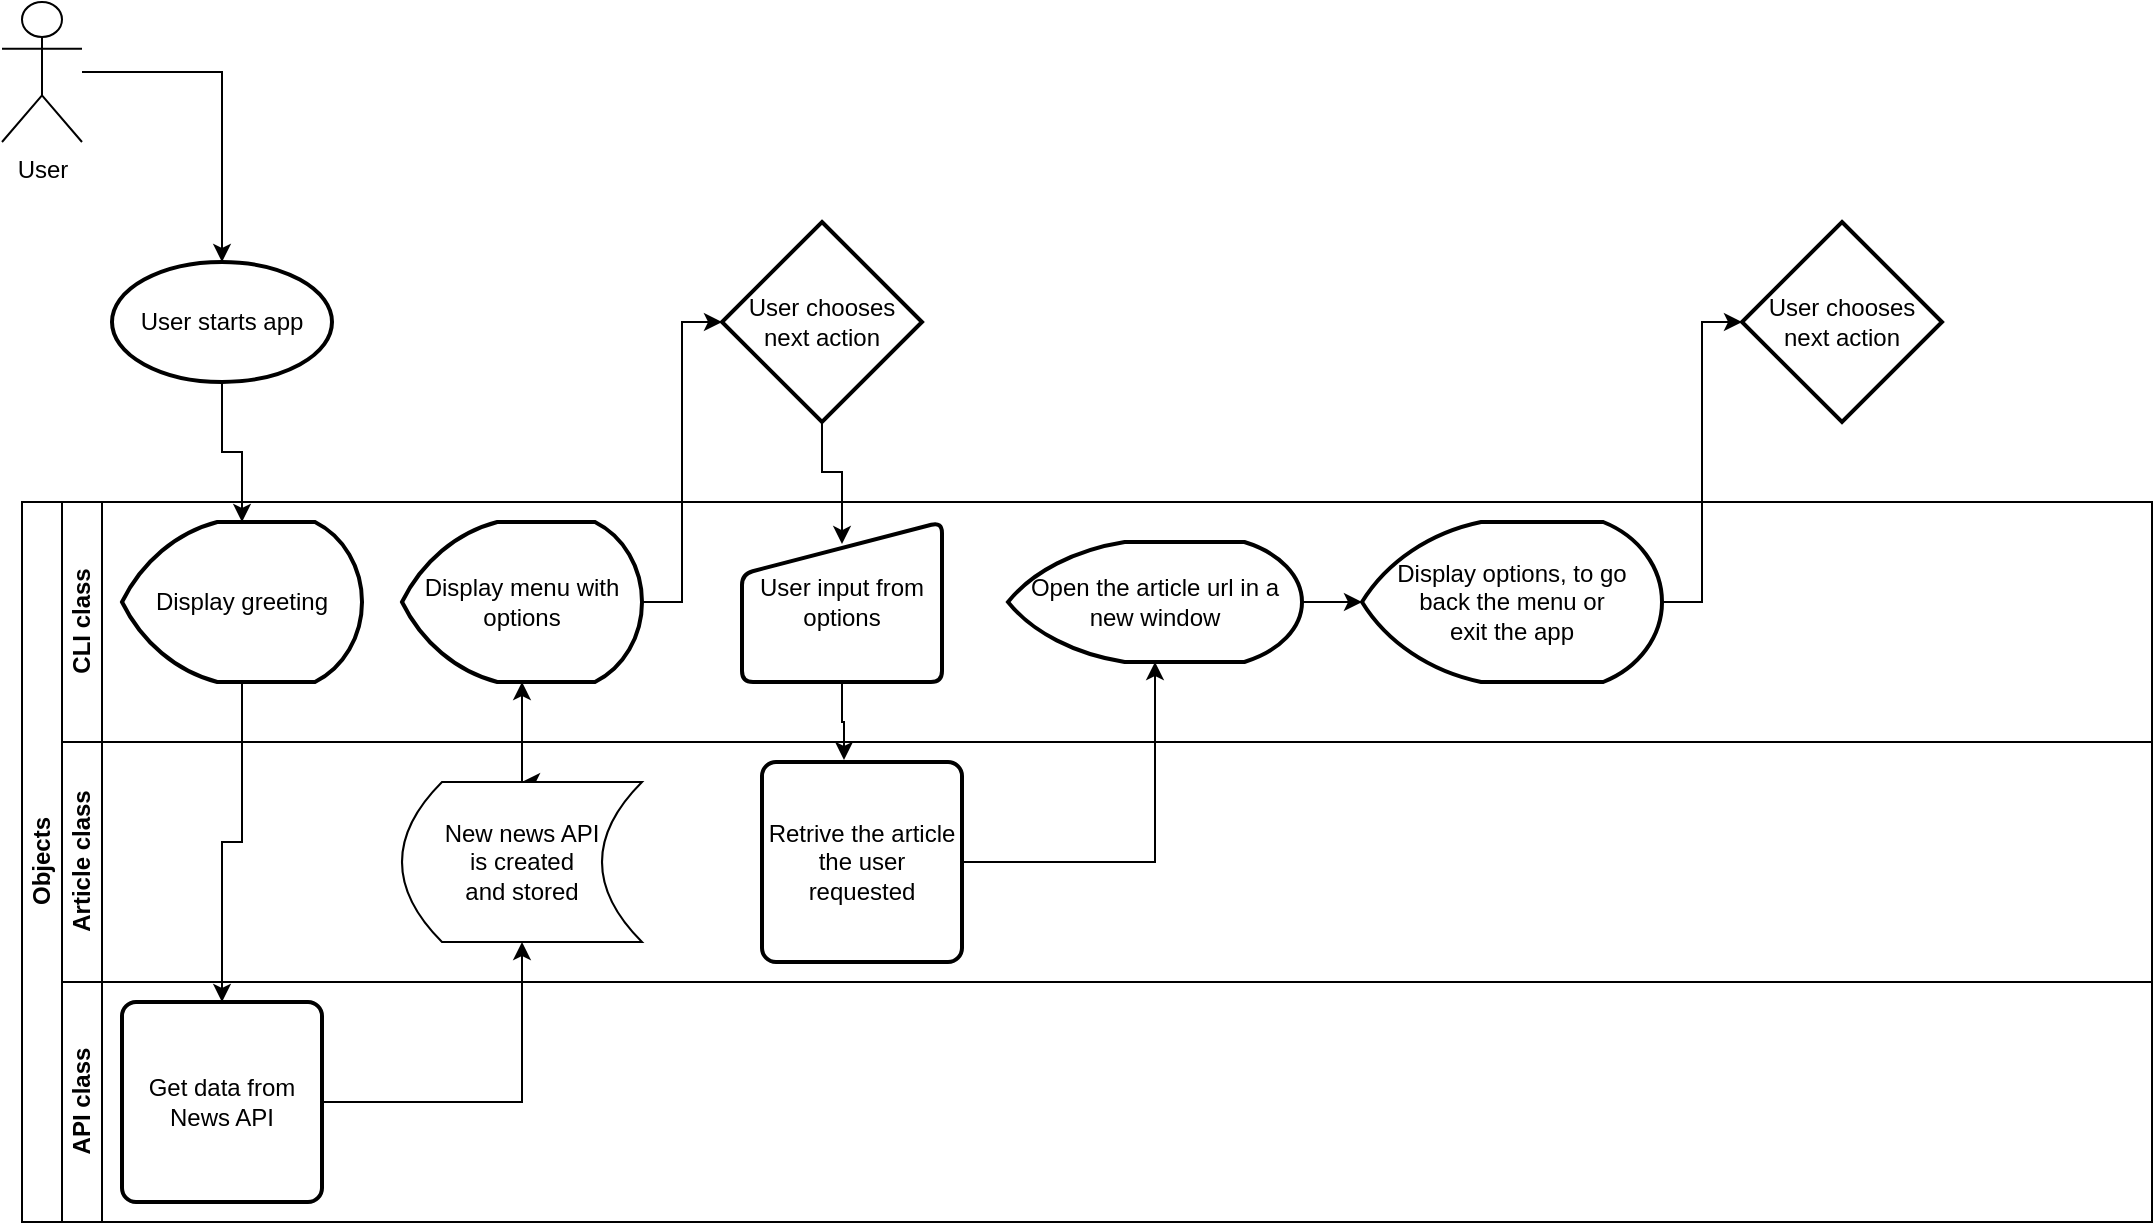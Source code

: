 <mxfile version="13.6.3" type="github">
  <diagram id="C5RBs43oDa-KdzZeNtuy" name="Page-1">
    <mxGraphModel dx="1159" dy="677" grid="1" gridSize="10" guides="1" tooltips="1" connect="1" arrows="1" fold="1" page="1" pageScale="1" pageWidth="1654" pageHeight="2336" math="0" shadow="0">
      <root>
        <mxCell id="WIyWlLk6GJQsqaUBKTNV-0" />
        <mxCell id="WIyWlLk6GJQsqaUBKTNV-1" parent="WIyWlLk6GJQsqaUBKTNV-0" />
        <mxCell id="iNumXWC2fUviBrnDW_yb-4" value="" style="edgeStyle=orthogonalEdgeStyle;rounded=0;orthogonalLoop=1;jettySize=auto;html=1;" edge="1" parent="WIyWlLk6GJQsqaUBKTNV-1" source="iNumXWC2fUviBrnDW_yb-0" target="iNumXWC2fUviBrnDW_yb-3">
          <mxGeometry relative="1" as="geometry" />
        </mxCell>
        <mxCell id="iNumXWC2fUviBrnDW_yb-0" value="User" style="shape=umlActor;verticalLabelPosition=bottom;verticalAlign=top;html=1;outlineConnect=0;" vertex="1" parent="WIyWlLk6GJQsqaUBKTNV-1">
          <mxGeometry x="90" y="20" width="40" height="70" as="geometry" />
        </mxCell>
        <mxCell id="iNumXWC2fUviBrnDW_yb-7" style="edgeStyle=orthogonalEdgeStyle;rounded=0;orthogonalLoop=1;jettySize=auto;html=1;entryX=0.5;entryY=0;entryDx=0;entryDy=0;entryPerimeter=0;" edge="1" parent="WIyWlLk6GJQsqaUBKTNV-1" source="iNumXWC2fUviBrnDW_yb-3" target="iNumXWC2fUviBrnDW_yb-5">
          <mxGeometry relative="1" as="geometry" />
        </mxCell>
        <mxCell id="iNumXWC2fUviBrnDW_yb-3" value="User starts app" style="strokeWidth=2;html=1;shape=mxgraph.flowchart.start_1;whiteSpace=wrap;" vertex="1" parent="WIyWlLk6GJQsqaUBKTNV-1">
          <mxGeometry x="145" y="150" width="110" height="60" as="geometry" />
        </mxCell>
        <mxCell id="iNumXWC2fUviBrnDW_yb-9" value="Objects" style="swimlane;html=1;childLayout=stackLayout;resizeParent=1;resizeParentMax=0;horizontal=0;startSize=20;horizontalStack=0;" vertex="1" parent="WIyWlLk6GJQsqaUBKTNV-1">
          <mxGeometry x="100" y="270" width="1065" height="360" as="geometry">
            <mxRectangle x="100" y="270" width="30" height="50" as="alternateBounds" />
          </mxGeometry>
        </mxCell>
        <mxCell id="iNumXWC2fUviBrnDW_yb-10" value="CLI class" style="swimlane;html=1;startSize=20;horizontal=0;" vertex="1" parent="iNumXWC2fUviBrnDW_yb-9">
          <mxGeometry x="20" width="1045" height="120" as="geometry" />
        </mxCell>
        <mxCell id="iNumXWC2fUviBrnDW_yb-5" value="Display greeting" style="strokeWidth=2;html=1;shape=mxgraph.flowchart.display;whiteSpace=wrap;" vertex="1" parent="iNumXWC2fUviBrnDW_yb-10">
          <mxGeometry x="30" y="10" width="120" height="80" as="geometry" />
        </mxCell>
        <mxCell id="iNumXWC2fUviBrnDW_yb-20" value="Display menu with options" style="strokeWidth=2;html=1;shape=mxgraph.flowchart.display;whiteSpace=wrap;align=center;" vertex="1" parent="iNumXWC2fUviBrnDW_yb-10">
          <mxGeometry x="170" y="10" width="120" height="80" as="geometry" />
        </mxCell>
        <mxCell id="iNumXWC2fUviBrnDW_yb-25" value="User input from options" style="html=1;strokeWidth=2;shape=manualInput;whiteSpace=wrap;rounded=1;size=26;arcSize=11;align=center;" vertex="1" parent="iNumXWC2fUviBrnDW_yb-10">
          <mxGeometry x="340" y="10" width="100" height="80" as="geometry" />
        </mxCell>
        <mxCell id="iNumXWC2fUviBrnDW_yb-32" style="edgeStyle=orthogonalEdgeStyle;rounded=0;orthogonalLoop=1;jettySize=auto;html=1;entryX=0;entryY=0.5;entryDx=0;entryDy=0;entryPerimeter=0;" edge="1" parent="iNumXWC2fUviBrnDW_yb-10" source="iNumXWC2fUviBrnDW_yb-29" target="iNumXWC2fUviBrnDW_yb-31">
          <mxGeometry relative="1" as="geometry" />
        </mxCell>
        <mxCell id="iNumXWC2fUviBrnDW_yb-29" value="Open the article url in a new window" style="strokeWidth=2;html=1;shape=mxgraph.flowchart.display;whiteSpace=wrap;align=center;" vertex="1" parent="iNumXWC2fUviBrnDW_yb-10">
          <mxGeometry x="473" y="20" width="147" height="60" as="geometry" />
        </mxCell>
        <mxCell id="iNumXWC2fUviBrnDW_yb-31" value="Display options, to go &lt;br&gt;back the menu or &lt;br&gt;exit the app" style="strokeWidth=2;html=1;shape=mxgraph.flowchart.display;align=center;whiteSpace=wrap;" vertex="1" parent="iNumXWC2fUviBrnDW_yb-10">
          <mxGeometry x="650" y="10" width="150" height="80" as="geometry" />
        </mxCell>
        <mxCell id="iNumXWC2fUviBrnDW_yb-11" value="Article class" style="swimlane;html=1;startSize=20;horizontal=0;" vertex="1" parent="iNumXWC2fUviBrnDW_yb-9">
          <mxGeometry x="20" y="120" width="1045" height="120" as="geometry" />
        </mxCell>
        <mxCell id="iNumXWC2fUviBrnDW_yb-19" style="edgeStyle=orthogonalEdgeStyle;rounded=0;orthogonalLoop=1;jettySize=auto;html=1;exitX=0.75;exitY=0;exitDx=0;exitDy=0;entryX=0.5;entryY=0;entryDx=0;entryDy=0;" edge="1" parent="iNumXWC2fUviBrnDW_yb-11" source="iNumXWC2fUviBrnDW_yb-18" target="iNumXWC2fUviBrnDW_yb-18">
          <mxGeometry relative="1" as="geometry" />
        </mxCell>
        <mxCell id="iNumXWC2fUviBrnDW_yb-18" value="New news API &lt;br&gt;is created &lt;br&gt;and stored" style="shape=dataStorage;html=1;fixedSize=1;align=center;verticalAlign=middle;whiteSpace=wrap;" vertex="1" parent="iNumXWC2fUviBrnDW_yb-11">
          <mxGeometry x="170" y="20" width="120" height="80" as="geometry" />
        </mxCell>
        <mxCell id="iNumXWC2fUviBrnDW_yb-27" value="Retrive the article the user requested" style="rounded=1;whiteSpace=wrap;html=1;absoluteArcSize=1;arcSize=14;strokeWidth=2;align=center;" vertex="1" parent="iNumXWC2fUviBrnDW_yb-11">
          <mxGeometry x="350" y="10" width="100" height="100" as="geometry" />
        </mxCell>
        <mxCell id="iNumXWC2fUviBrnDW_yb-12" value="API class" style="swimlane;html=1;startSize=20;horizontal=0;" vertex="1" parent="iNumXWC2fUviBrnDW_yb-9">
          <mxGeometry x="20" y="240" width="1045" height="120" as="geometry" />
        </mxCell>
        <mxCell id="iNumXWC2fUviBrnDW_yb-6" value="Get data from News API" style="rounded=1;whiteSpace=wrap;html=1;absoluteArcSize=1;arcSize=14;strokeWidth=2;" vertex="1" parent="iNumXWC2fUviBrnDW_yb-12">
          <mxGeometry x="30" y="10" width="100" height="100" as="geometry" />
        </mxCell>
        <mxCell id="iNumXWC2fUviBrnDW_yb-8" style="edgeStyle=orthogonalEdgeStyle;rounded=0;orthogonalLoop=1;jettySize=auto;html=1;entryX=0.5;entryY=0;entryDx=0;entryDy=0;" edge="1" parent="iNumXWC2fUviBrnDW_yb-9" source="iNumXWC2fUviBrnDW_yb-5" target="iNumXWC2fUviBrnDW_yb-6">
          <mxGeometry relative="1" as="geometry" />
        </mxCell>
        <mxCell id="iNumXWC2fUviBrnDW_yb-21" style="edgeStyle=orthogonalEdgeStyle;rounded=0;orthogonalLoop=1;jettySize=auto;html=1;entryX=0.5;entryY=1;entryDx=0;entryDy=0;entryPerimeter=0;" edge="1" parent="iNumXWC2fUviBrnDW_yb-9" source="iNumXWC2fUviBrnDW_yb-18" target="iNumXWC2fUviBrnDW_yb-20">
          <mxGeometry relative="1" as="geometry" />
        </mxCell>
        <mxCell id="iNumXWC2fUviBrnDW_yb-24" style="edgeStyle=orthogonalEdgeStyle;rounded=0;orthogonalLoop=1;jettySize=auto;html=1;entryX=0.5;entryY=1;entryDx=0;entryDy=0;" edge="1" parent="iNumXWC2fUviBrnDW_yb-9" source="iNumXWC2fUviBrnDW_yb-6" target="iNumXWC2fUviBrnDW_yb-18">
          <mxGeometry relative="1" as="geometry" />
        </mxCell>
        <mxCell id="iNumXWC2fUviBrnDW_yb-28" style="edgeStyle=orthogonalEdgeStyle;rounded=0;orthogonalLoop=1;jettySize=auto;html=1;entryX=0.41;entryY=-0.01;entryDx=0;entryDy=0;entryPerimeter=0;" edge="1" parent="iNumXWC2fUviBrnDW_yb-9" source="iNumXWC2fUviBrnDW_yb-25" target="iNumXWC2fUviBrnDW_yb-27">
          <mxGeometry relative="1" as="geometry" />
        </mxCell>
        <mxCell id="iNumXWC2fUviBrnDW_yb-30" style="edgeStyle=orthogonalEdgeStyle;rounded=0;orthogonalLoop=1;jettySize=auto;html=1;entryX=0.5;entryY=1;entryDx=0;entryDy=0;entryPerimeter=0;" edge="1" parent="iNumXWC2fUviBrnDW_yb-9" source="iNumXWC2fUviBrnDW_yb-27" target="iNumXWC2fUviBrnDW_yb-29">
          <mxGeometry relative="1" as="geometry" />
        </mxCell>
        <mxCell id="iNumXWC2fUviBrnDW_yb-26" style="edgeStyle=orthogonalEdgeStyle;rounded=0;orthogonalLoop=1;jettySize=auto;html=1;entryX=0.5;entryY=0.138;entryDx=0;entryDy=0;entryPerimeter=0;" edge="1" parent="WIyWlLk6GJQsqaUBKTNV-1" source="iNumXWC2fUviBrnDW_yb-22" target="iNumXWC2fUviBrnDW_yb-25">
          <mxGeometry relative="1" as="geometry" />
        </mxCell>
        <mxCell id="iNumXWC2fUviBrnDW_yb-22" value="User chooses next action" style="strokeWidth=2;html=1;shape=mxgraph.flowchart.decision;whiteSpace=wrap;align=center;" vertex="1" parent="WIyWlLk6GJQsqaUBKTNV-1">
          <mxGeometry x="450" y="130" width="100" height="100" as="geometry" />
        </mxCell>
        <mxCell id="iNumXWC2fUviBrnDW_yb-23" style="edgeStyle=orthogonalEdgeStyle;rounded=0;orthogonalLoop=1;jettySize=auto;html=1;entryX=0;entryY=0.5;entryDx=0;entryDy=0;entryPerimeter=0;" edge="1" parent="WIyWlLk6GJQsqaUBKTNV-1" source="iNumXWC2fUviBrnDW_yb-20" target="iNumXWC2fUviBrnDW_yb-22">
          <mxGeometry relative="1" as="geometry" />
        </mxCell>
        <mxCell id="iNumXWC2fUviBrnDW_yb-33" value="User chooses next action" style="strokeWidth=2;html=1;shape=mxgraph.flowchart.decision;whiteSpace=wrap;align=center;" vertex="1" parent="WIyWlLk6GJQsqaUBKTNV-1">
          <mxGeometry x="960" y="130" width="100" height="100" as="geometry" />
        </mxCell>
        <mxCell id="iNumXWC2fUviBrnDW_yb-34" style="edgeStyle=orthogonalEdgeStyle;rounded=0;orthogonalLoop=1;jettySize=auto;html=1;entryX=0;entryY=0.5;entryDx=0;entryDy=0;entryPerimeter=0;" edge="1" parent="WIyWlLk6GJQsqaUBKTNV-1" source="iNumXWC2fUviBrnDW_yb-31" target="iNumXWC2fUviBrnDW_yb-33">
          <mxGeometry relative="1" as="geometry" />
        </mxCell>
      </root>
    </mxGraphModel>
  </diagram>
</mxfile>
